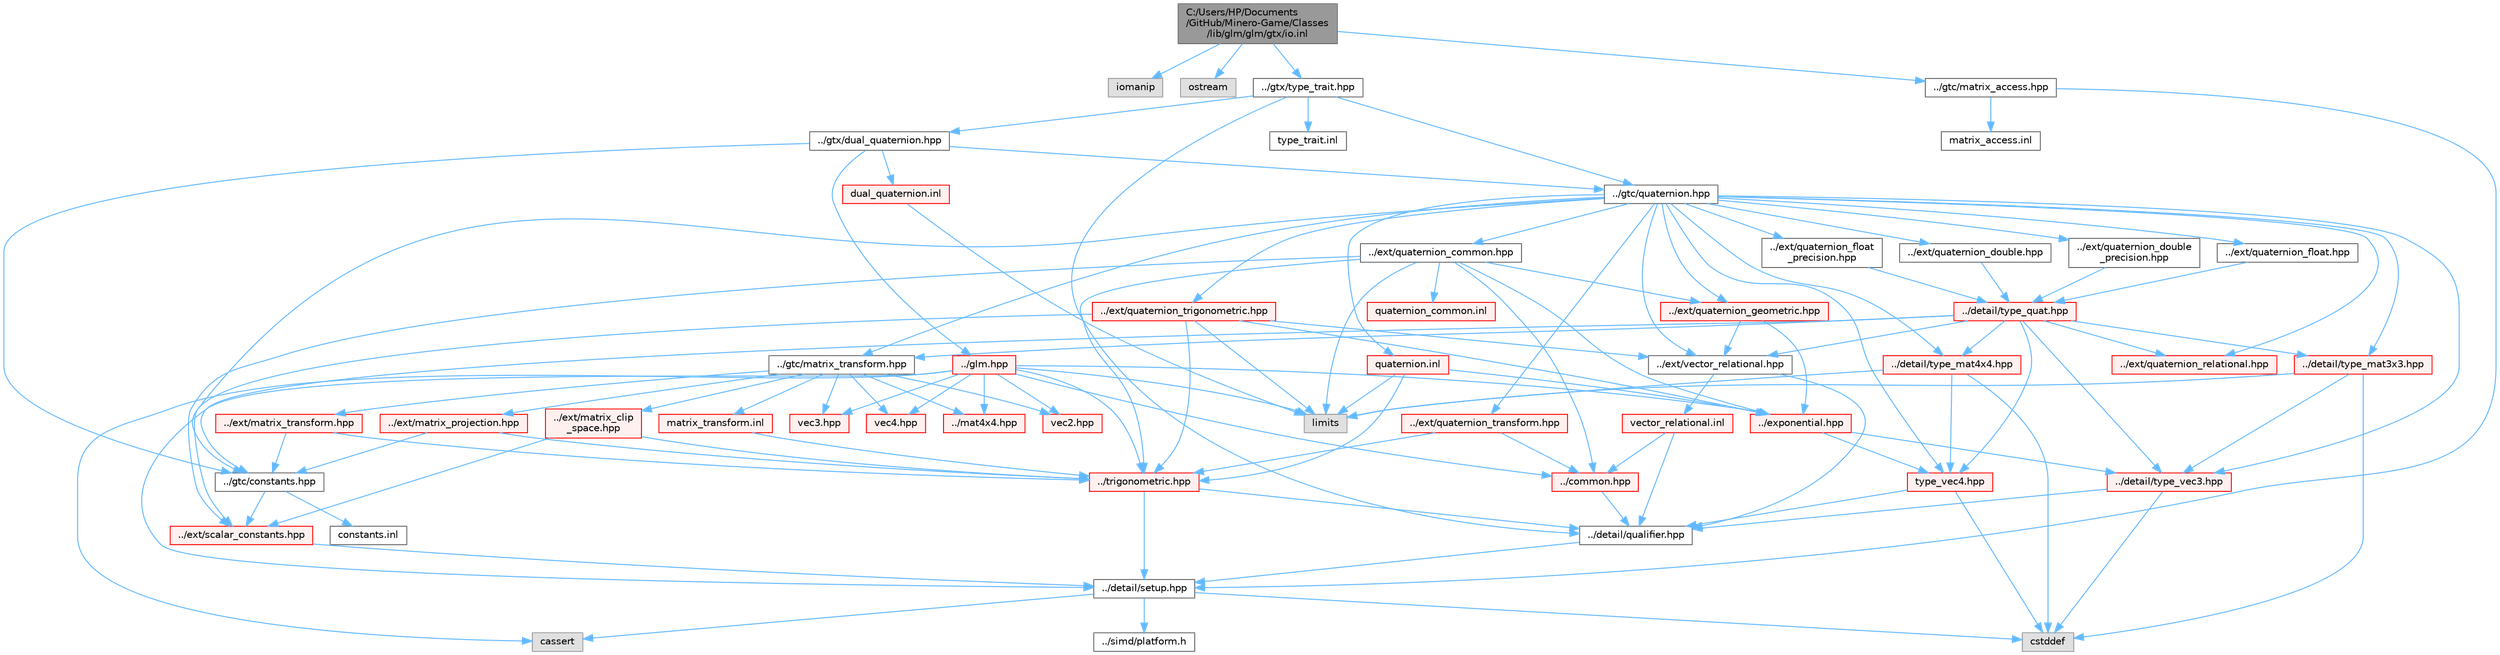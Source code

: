 digraph "C:/Users/HP/Documents/GitHub/Minero-Game/Classes/lib/glm/glm/gtx/io.inl"
{
 // LATEX_PDF_SIZE
  bgcolor="transparent";
  edge [fontname=Helvetica,fontsize=10,labelfontname=Helvetica,labelfontsize=10];
  node [fontname=Helvetica,fontsize=10,shape=box,height=0.2,width=0.4];
  Node1 [id="Node000001",label="C:/Users/HP/Documents\l/GitHub/Minero-Game/Classes\l/lib/glm/glm/gtx/io.inl",height=0.2,width=0.4,color="gray40", fillcolor="grey60", style="filled", fontcolor="black",tooltip=" "];
  Node1 -> Node2 [id="edge229_Node000001_Node000002",color="steelblue1",style="solid",tooltip=" "];
  Node2 [id="Node000002",label="iomanip",height=0.2,width=0.4,color="grey60", fillcolor="#E0E0E0", style="filled",tooltip=" "];
  Node1 -> Node3 [id="edge230_Node000001_Node000003",color="steelblue1",style="solid",tooltip=" "];
  Node3 [id="Node000003",label="ostream",height=0.2,width=0.4,color="grey60", fillcolor="#E0E0E0", style="filled",tooltip=" "];
  Node1 -> Node4 [id="edge231_Node000001_Node000004",color="steelblue1",style="solid",tooltip=" "];
  Node4 [id="Node000004",label="../gtc/matrix_access.hpp",height=0.2,width=0.4,color="grey40", fillcolor="white", style="filled",URL="$_classes_2lib_2glm_2glm_2gtc_2matrix__access_8hpp.html",tooltip=" "];
  Node4 -> Node5 [id="edge232_Node000004_Node000005",color="steelblue1",style="solid",tooltip=" "];
  Node5 [id="Node000005",label="../detail/setup.hpp",height=0.2,width=0.4,color="grey40", fillcolor="white", style="filled",URL="$_classes_2lib_2glm_2glm_2detail_2setup_8hpp.html",tooltip=" "];
  Node5 -> Node6 [id="edge233_Node000005_Node000006",color="steelblue1",style="solid",tooltip=" "];
  Node6 [id="Node000006",label="cassert",height=0.2,width=0.4,color="grey60", fillcolor="#E0E0E0", style="filled",tooltip=" "];
  Node5 -> Node7 [id="edge234_Node000005_Node000007",color="steelblue1",style="solid",tooltip=" "];
  Node7 [id="Node000007",label="cstddef",height=0.2,width=0.4,color="grey60", fillcolor="#E0E0E0", style="filled",tooltip=" "];
  Node5 -> Node8 [id="edge235_Node000005_Node000008",color="steelblue1",style="solid",tooltip=" "];
  Node8 [id="Node000008",label="../simd/platform.h",height=0.2,width=0.4,color="grey40", fillcolor="white", style="filled",URL="$_classes_2lib_2glm_2glm_2simd_2platform_8h.html",tooltip=" "];
  Node4 -> Node9 [id="edge236_Node000004_Node000009",color="steelblue1",style="solid",tooltip=" "];
  Node9 [id="Node000009",label="matrix_access.inl",height=0.2,width=0.4,color="grey40", fillcolor="white", style="filled",URL="$_classes_2lib_2glm_2glm_2gtc_2matrix__access_8inl.html",tooltip=" "];
  Node1 -> Node10 [id="edge237_Node000001_Node000010",color="steelblue1",style="solid",tooltip=" "];
  Node10 [id="Node000010",label="../gtx/type_trait.hpp",height=0.2,width=0.4,color="grey40", fillcolor="white", style="filled",URL="$_classes_2lib_2glm_2glm_2gtx_2type__trait_8hpp.html",tooltip=" "];
  Node10 -> Node11 [id="edge238_Node000010_Node000011",color="steelblue1",style="solid",tooltip=" "];
  Node11 [id="Node000011",label="../detail/qualifier.hpp",height=0.2,width=0.4,color="grey40", fillcolor="white", style="filled",URL="$_classes_2lib_2glm_2glm_2detail_2qualifier_8hpp.html",tooltip=" "];
  Node11 -> Node5 [id="edge239_Node000011_Node000005",color="steelblue1",style="solid",tooltip=" "];
  Node10 -> Node12 [id="edge240_Node000010_Node000012",color="steelblue1",style="solid",tooltip=" "];
  Node12 [id="Node000012",label="../gtc/quaternion.hpp",height=0.2,width=0.4,color="grey40", fillcolor="white", style="filled",URL="$_classes_2lib_2glm_2glm_2gtc_2quaternion_8hpp.html",tooltip=" "];
  Node12 -> Node13 [id="edge241_Node000012_Node000013",color="steelblue1",style="solid",tooltip=" "];
  Node13 [id="Node000013",label="../gtc/constants.hpp",height=0.2,width=0.4,color="grey40", fillcolor="white", style="filled",URL="$_classes_2lib_2glm_2glm_2gtc_2constants_8hpp.html",tooltip=" "];
  Node13 -> Node14 [id="edge242_Node000013_Node000014",color="steelblue1",style="solid",tooltip=" "];
  Node14 [id="Node000014",label="../ext/scalar_constants.hpp",height=0.2,width=0.4,color="red", fillcolor="#FFF0F0", style="filled",URL="$_classes_2lib_2glm_2glm_2ext_2scalar__constants_8hpp.html",tooltip=" "];
  Node14 -> Node5 [id="edge243_Node000014_Node000005",color="steelblue1",style="solid",tooltip=" "];
  Node13 -> Node17 [id="edge244_Node000013_Node000017",color="steelblue1",style="solid",tooltip=" "];
  Node17 [id="Node000017",label="constants.inl",height=0.2,width=0.4,color="grey40", fillcolor="white", style="filled",URL="$_classes_2lib_2glm_2glm_2gtc_2constants_8inl.html",tooltip=" "];
  Node12 -> Node18 [id="edge245_Node000012_Node000018",color="steelblue1",style="solid",tooltip=" "];
  Node18 [id="Node000018",label="../gtc/matrix_transform.hpp",height=0.2,width=0.4,color="grey40", fillcolor="white", style="filled",URL="$_classes_2lib_2glm_2glm_2gtc_2matrix__transform_8hpp.html",tooltip=" "];
  Node18 -> Node19 [id="edge246_Node000018_Node000019",color="steelblue1",style="solid",tooltip=" "];
  Node19 [id="Node000019",label="../mat4x4.hpp",height=0.2,width=0.4,color="red", fillcolor="#FFF0F0", style="filled",URL="$_classes_2lib_2glm_2glm_2mat4x4_8hpp.html",tooltip=" "];
  Node18 -> Node27 [id="edge247_Node000018_Node000027",color="steelblue1",style="solid",tooltip=" "];
  Node27 [id="Node000027",label="vec2.hpp",height=0.2,width=0.4,color="red", fillcolor="#FFF0F0", style="filled",URL="$_classes_2lib_2glm_2glm_2vec2_8hpp.html",tooltip=" "];
  Node18 -> Node42 [id="edge248_Node000018_Node000042",color="steelblue1",style="solid",tooltip=" "];
  Node42 [id="Node000042",label="vec3.hpp",height=0.2,width=0.4,color="red", fillcolor="#FFF0F0", style="filled",URL="$_classes_2lib_2glm_2glm_2vec3_8hpp.html",tooltip=" "];
  Node18 -> Node55 [id="edge249_Node000018_Node000055",color="steelblue1",style="solid",tooltip=" "];
  Node55 [id="Node000055",label="vec4.hpp",height=0.2,width=0.4,color="red", fillcolor="#FFF0F0", style="filled",URL="$_classes_2lib_2glm_2glm_2vec4_8hpp.html",tooltip=" "];
  Node18 -> Node141 [id="edge250_Node000018_Node000141",color="steelblue1",style="solid",tooltip=" "];
  Node141 [id="Node000141",label="../ext/matrix_projection.hpp",height=0.2,width=0.4,color="red", fillcolor="#FFF0F0", style="filled",URL="$_classes_2lib_2glm_2glm_2ext_2matrix__projection_8hpp.html",tooltip=" "];
  Node141 -> Node13 [id="edge251_Node000141_Node000013",color="steelblue1",style="solid",tooltip=" "];
  Node141 -> Node142 [id="edge252_Node000141_Node000142",color="steelblue1",style="solid",tooltip=" "];
  Node142 [id="Node000142",label="../trigonometric.hpp",height=0.2,width=0.4,color="red", fillcolor="#FFF0F0", style="filled",URL="$_classes_2lib_2glm_2glm_2trigonometric_8hpp.html",tooltip=" "];
  Node142 -> Node5 [id="edge253_Node000142_Node000005",color="steelblue1",style="solid",tooltip=" "];
  Node142 -> Node11 [id="edge254_Node000142_Node000011",color="steelblue1",style="solid",tooltip=" "];
  Node18 -> Node146 [id="edge255_Node000018_Node000146",color="steelblue1",style="solid",tooltip=" "];
  Node146 [id="Node000146",label="../ext/matrix_clip\l_space.hpp",height=0.2,width=0.4,color="red", fillcolor="#FFF0F0", style="filled",URL="$_classes_2lib_2glm_2glm_2ext_2matrix__clip__space_8hpp.html",tooltip=" "];
  Node146 -> Node14 [id="edge256_Node000146_Node000014",color="steelblue1",style="solid",tooltip=" "];
  Node146 -> Node142 [id="edge257_Node000146_Node000142",color="steelblue1",style="solid",tooltip=" "];
  Node18 -> Node148 [id="edge258_Node000018_Node000148",color="steelblue1",style="solid",tooltip=" "];
  Node148 [id="Node000148",label="../ext/matrix_transform.hpp",height=0.2,width=0.4,color="red", fillcolor="#FFF0F0", style="filled",URL="$_classes_2lib_2glm_2glm_2ext_2matrix__transform_8hpp.html",tooltip=" "];
  Node148 -> Node13 [id="edge259_Node000148_Node000013",color="steelblue1",style="solid",tooltip=" "];
  Node148 -> Node142 [id="edge260_Node000148_Node000142",color="steelblue1",style="solid",tooltip=" "];
  Node18 -> Node150 [id="edge261_Node000018_Node000150",color="steelblue1",style="solid",tooltip=" "];
  Node150 [id="Node000150",label="matrix_transform.inl",height=0.2,width=0.4,color="red", fillcolor="#FFF0F0", style="filled",URL="$_classes_2lib_2glm_2glm_2gtc_2matrix__transform_8inl.html",tooltip=" "];
  Node150 -> Node142 [id="edge262_Node000150_Node000142",color="steelblue1",style="solid",tooltip=" "];
  Node12 -> Node151 [id="edge263_Node000012_Node000151",color="steelblue1",style="solid",tooltip=" "];
  Node151 [id="Node000151",label="../ext/vector_relational.hpp",height=0.2,width=0.4,color="grey40", fillcolor="white", style="filled",URL="$_classes_2lib_2glm_2glm_2ext_2vector__relational_8hpp.html",tooltip=" "];
  Node151 -> Node11 [id="edge264_Node000151_Node000011",color="steelblue1",style="solid",tooltip=" "];
  Node151 -> Node152 [id="edge265_Node000151_Node000152",color="steelblue1",style="solid",tooltip=" "];
  Node152 [id="Node000152",label="vector_relational.inl",height=0.2,width=0.4,color="red", fillcolor="#FFF0F0", style="filled",URL="$_classes_2lib_2glm_2glm_2ext_2vector__relational_8inl.html",tooltip=" "];
  Node152 -> Node134 [id="edge266_Node000152_Node000134",color="steelblue1",style="solid",tooltip=" "];
  Node134 [id="Node000134",label="../common.hpp",height=0.2,width=0.4,color="red", fillcolor="#FFF0F0", style="filled",URL="$_classes_2lib_2glm_2glm_2common_8hpp.html",tooltip=" "];
  Node134 -> Node11 [id="edge267_Node000134_Node000011",color="steelblue1",style="solid",tooltip=" "];
  Node152 -> Node11 [id="edge268_Node000152_Node000011",color="steelblue1",style="solid",tooltip=" "];
  Node12 -> Node154 [id="edge269_Node000012_Node000154",color="steelblue1",style="solid",tooltip=" "];
  Node154 [id="Node000154",label="../ext/quaternion_common.hpp",height=0.2,width=0.4,color="grey40", fillcolor="white", style="filled",URL="$_classes_2lib_2glm_2glm_2ext_2quaternion__common_8hpp.html",tooltip=" "];
  Node154 -> Node14 [id="edge270_Node000154_Node000014",color="steelblue1",style="solid",tooltip=" "];
  Node154 -> Node155 [id="edge271_Node000154_Node000155",color="steelblue1",style="solid",tooltip=" "];
  Node155 [id="Node000155",label="../ext/quaternion_geometric.hpp",height=0.2,width=0.4,color="red", fillcolor="#FFF0F0", style="filled",URL="$_classes_2lib_2glm_2glm_2ext_2quaternion__geometric_8hpp.html",tooltip=" "];
  Node155 -> Node125 [id="edge272_Node000155_Node000125",color="steelblue1",style="solid",tooltip=" "];
  Node125 [id="Node000125",label="../exponential.hpp",height=0.2,width=0.4,color="red", fillcolor="#FFF0F0", style="filled",URL="$_classes_2lib_2glm_2glm_2exponential_8hpp.html",tooltip=" "];
  Node125 -> Node44 [id="edge273_Node000125_Node000044",color="steelblue1",style="solid",tooltip=" "];
  Node44 [id="Node000044",label="../detail/type_vec3.hpp",height=0.2,width=0.4,color="red", fillcolor="#FFF0F0", style="filled",URL="$_classes_2lib_2glm_2glm_2detail_2type__vec3_8hpp.html",tooltip=" "];
  Node44 -> Node11 [id="edge274_Node000044_Node000011",color="steelblue1",style="solid",tooltip=" "];
  Node44 -> Node7 [id="edge275_Node000044_Node000007",color="steelblue1",style="solid",tooltip=" "];
  Node125 -> Node22 [id="edge276_Node000125_Node000022",color="steelblue1",style="solid",tooltip=" "];
  Node22 [id="Node000022",label="type_vec4.hpp",height=0.2,width=0.4,color="red", fillcolor="#FFF0F0", style="filled",URL="$_classes_2lib_2glm_2glm_2detail_2type__vec4_8hpp.html",tooltip=" "];
  Node22 -> Node11 [id="edge277_Node000022_Node000011",color="steelblue1",style="solid",tooltip=" "];
  Node22 -> Node7 [id="edge278_Node000022_Node000007",color="steelblue1",style="solid",tooltip=" "];
  Node155 -> Node151 [id="edge279_Node000155_Node000151",color="steelblue1",style="solid",tooltip=" "];
  Node154 -> Node134 [id="edge280_Node000154_Node000134",color="steelblue1",style="solid",tooltip=" "];
  Node154 -> Node142 [id="edge281_Node000154_Node000142",color="steelblue1",style="solid",tooltip=" "];
  Node154 -> Node125 [id="edge282_Node000154_Node000125",color="steelblue1",style="solid",tooltip=" "];
  Node154 -> Node16 [id="edge283_Node000154_Node000016",color="steelblue1",style="solid",tooltip=" "];
  Node16 [id="Node000016",label="limits",height=0.2,width=0.4,color="grey60", fillcolor="#E0E0E0", style="filled",tooltip=" "];
  Node154 -> Node157 [id="edge284_Node000154_Node000157",color="steelblue1",style="solid",tooltip=" "];
  Node157 [id="Node000157",label="quaternion_common.inl",height=0.2,width=0.4,color="red", fillcolor="#FFF0F0", style="filled",URL="$_classes_2lib_2glm_2glm_2ext_2quaternion__common_8inl.html",tooltip=" "];
  Node12 -> Node159 [id="edge285_Node000012_Node000159",color="steelblue1",style="solid",tooltip=" "];
  Node159 [id="Node000159",label="../ext/quaternion_float.hpp",height=0.2,width=0.4,color="grey40", fillcolor="white", style="filled",URL="$_classes_2lib_2glm_2glm_2ext_2quaternion__float_8hpp.html",tooltip=" "];
  Node159 -> Node160 [id="edge286_Node000159_Node000160",color="steelblue1",style="solid",tooltip=" "];
  Node160 [id="Node000160",label="../detail/type_quat.hpp",height=0.2,width=0.4,color="red", fillcolor="#FFF0F0", style="filled",URL="$_classes_2lib_2glm_2glm_2detail_2type__quat_8hpp.html",tooltip=" "];
  Node160 -> Node96 [id="edge287_Node000160_Node000096",color="steelblue1",style="solid",tooltip=" "];
  Node96 [id="Node000096",label="../detail/type_mat3x3.hpp",height=0.2,width=0.4,color="red", fillcolor="#FFF0F0", style="filled",URL="$_classes_2lib_2glm_2glm_2detail_2type__mat3x3_8hpp.html",tooltip=" "];
  Node96 -> Node44 [id="edge288_Node000096_Node000044",color="steelblue1",style="solid",tooltip=" "];
  Node96 -> Node16 [id="edge289_Node000096_Node000016",color="steelblue1",style="solid",tooltip=" "];
  Node96 -> Node7 [id="edge290_Node000096_Node000007",color="steelblue1",style="solid",tooltip=" "];
  Node160 -> Node21 [id="edge291_Node000160_Node000021",color="steelblue1",style="solid",tooltip=" "];
  Node21 [id="Node000021",label="../detail/type_mat4x4.hpp",height=0.2,width=0.4,color="red", fillcolor="#FFF0F0", style="filled",URL="$_classes_2lib_2glm_2glm_2detail_2type__mat4x4_8hpp.html",tooltip=" "];
  Node21 -> Node22 [id="edge292_Node000021_Node000022",color="steelblue1",style="solid",tooltip=" "];
  Node21 -> Node16 [id="edge293_Node000021_Node000016",color="steelblue1",style="solid",tooltip=" "];
  Node21 -> Node7 [id="edge294_Node000021_Node000007",color="steelblue1",style="solid",tooltip=" "];
  Node160 -> Node44 [id="edge295_Node000160_Node000044",color="steelblue1",style="solid",tooltip=" "];
  Node160 -> Node22 [id="edge296_Node000160_Node000022",color="steelblue1",style="solid",tooltip=" "];
  Node160 -> Node151 [id="edge297_Node000160_Node000151",color="steelblue1",style="solid",tooltip=" "];
  Node160 -> Node161 [id="edge298_Node000160_Node000161",color="steelblue1",style="solid",tooltip=" "];
  Node161 [id="Node000161",label="../ext/quaternion_relational.hpp",height=0.2,width=0.4,color="red", fillcolor="#FFF0F0", style="filled",URL="$_classes_2lib_2glm_2glm_2ext_2quaternion__relational_8hpp.html",tooltip=" "];
  Node160 -> Node13 [id="edge299_Node000160_Node000013",color="steelblue1",style="solid",tooltip=" "];
  Node160 -> Node18 [id="edge300_Node000160_Node000018",color="steelblue1",style="solid",tooltip=" "];
  Node12 -> Node164 [id="edge301_Node000012_Node000164",color="steelblue1",style="solid",tooltip=" "];
  Node164 [id="Node000164",label="../ext/quaternion_float\l_precision.hpp",height=0.2,width=0.4,color="grey40", fillcolor="white", style="filled",URL="$_classes_2lib_2glm_2glm_2ext_2quaternion__float__precision_8hpp.html",tooltip=" "];
  Node164 -> Node160 [id="edge302_Node000164_Node000160",color="steelblue1",style="solid",tooltip=" "];
  Node12 -> Node165 [id="edge303_Node000012_Node000165",color="steelblue1",style="solid",tooltip=" "];
  Node165 [id="Node000165",label="../ext/quaternion_double.hpp",height=0.2,width=0.4,color="grey40", fillcolor="white", style="filled",URL="$_classes_2lib_2glm_2glm_2ext_2quaternion__double_8hpp.html",tooltip=" "];
  Node165 -> Node160 [id="edge304_Node000165_Node000160",color="steelblue1",style="solid",tooltip=" "];
  Node12 -> Node166 [id="edge305_Node000012_Node000166",color="steelblue1",style="solid",tooltip=" "];
  Node166 [id="Node000166",label="../ext/quaternion_double\l_precision.hpp",height=0.2,width=0.4,color="grey40", fillcolor="white", style="filled",URL="$_classes_2lib_2glm_2glm_2ext_2quaternion__double__precision_8hpp.html",tooltip=" "];
  Node166 -> Node160 [id="edge306_Node000166_Node000160",color="steelblue1",style="solid",tooltip=" "];
  Node12 -> Node161 [id="edge307_Node000012_Node000161",color="steelblue1",style="solid",tooltip=" "];
  Node12 -> Node155 [id="edge308_Node000012_Node000155",color="steelblue1",style="solid",tooltip=" "];
  Node12 -> Node167 [id="edge309_Node000012_Node000167",color="steelblue1",style="solid",tooltip=" "];
  Node167 [id="Node000167",label="../ext/quaternion_trigonometric.hpp",height=0.2,width=0.4,color="red", fillcolor="#FFF0F0", style="filled",URL="$_classes_2lib_2glm_2glm_2ext_2quaternion__trigonometric_8hpp.html",tooltip=" "];
  Node167 -> Node142 [id="edge310_Node000167_Node000142",color="steelblue1",style="solid",tooltip=" "];
  Node167 -> Node125 [id="edge311_Node000167_Node000125",color="steelblue1",style="solid",tooltip=" "];
  Node167 -> Node14 [id="edge312_Node000167_Node000014",color="steelblue1",style="solid",tooltip=" "];
  Node167 -> Node151 [id="edge313_Node000167_Node000151",color="steelblue1",style="solid",tooltip=" "];
  Node167 -> Node16 [id="edge314_Node000167_Node000016",color="steelblue1",style="solid",tooltip=" "];
  Node12 -> Node169 [id="edge315_Node000012_Node000169",color="steelblue1",style="solid",tooltip=" "];
  Node169 [id="Node000169",label="../ext/quaternion_transform.hpp",height=0.2,width=0.4,color="red", fillcolor="#FFF0F0", style="filled",URL="$_classes_2lib_2glm_2glm_2ext_2quaternion__transform_8hpp.html",tooltip=" "];
  Node169 -> Node134 [id="edge316_Node000169_Node000134",color="steelblue1",style="solid",tooltip=" "];
  Node169 -> Node142 [id="edge317_Node000169_Node000142",color="steelblue1",style="solid",tooltip=" "];
  Node12 -> Node96 [id="edge318_Node000012_Node000096",color="steelblue1",style="solid",tooltip=" "];
  Node12 -> Node21 [id="edge319_Node000012_Node000021",color="steelblue1",style="solid",tooltip=" "];
  Node12 -> Node44 [id="edge320_Node000012_Node000044",color="steelblue1",style="solid",tooltip=" "];
  Node12 -> Node22 [id="edge321_Node000012_Node000022",color="steelblue1",style="solid",tooltip=" "];
  Node12 -> Node171 [id="edge322_Node000012_Node000171",color="steelblue1",style="solid",tooltip=" "];
  Node171 [id="Node000171",label="quaternion.inl",height=0.2,width=0.4,color="red", fillcolor="#FFF0F0", style="filled",URL="$_classes_2lib_2glm_2glm_2gtc_2quaternion_8inl.html",tooltip=" "];
  Node171 -> Node142 [id="edge323_Node000171_Node000142",color="steelblue1",style="solid",tooltip=" "];
  Node171 -> Node125 [id="edge324_Node000171_Node000125",color="steelblue1",style="solid",tooltip=" "];
  Node171 -> Node16 [id="edge325_Node000171_Node000016",color="steelblue1",style="solid",tooltip=" "];
  Node10 -> Node174 [id="edge326_Node000010_Node000174",color="steelblue1",style="solid",tooltip=" "];
  Node174 [id="Node000174",label="../gtx/dual_quaternion.hpp",height=0.2,width=0.4,color="grey40", fillcolor="white", style="filled",URL="$_classes_2lib_2glm_2glm_2gtx_2dual__quaternion_8hpp.html",tooltip=" "];
  Node174 -> Node175 [id="edge327_Node000174_Node000175",color="steelblue1",style="solid",tooltip=" "];
  Node175 [id="Node000175",label="../glm.hpp",height=0.2,width=0.4,color="red", fillcolor="#FFF0F0", style="filled",URL="$_classes_2lib_2glm_2glm_2glm_8hpp.html",tooltip=" "];
  Node175 -> Node5 [id="edge328_Node000175_Node000005",color="steelblue1",style="solid",tooltip=" "];
  Node175 -> Node16 [id="edge329_Node000175_Node000016",color="steelblue1",style="solid",tooltip=" "];
  Node175 -> Node6 [id="edge330_Node000175_Node000006",color="steelblue1",style="solid",tooltip=" "];
  Node175 -> Node27 [id="edge331_Node000175_Node000027",color="steelblue1",style="solid",tooltip=" "];
  Node175 -> Node42 [id="edge332_Node000175_Node000042",color="steelblue1",style="solid",tooltip=" "];
  Node175 -> Node55 [id="edge333_Node000175_Node000055",color="steelblue1",style="solid",tooltip=" "];
  Node175 -> Node19 [id="edge334_Node000175_Node000019",color="steelblue1",style="solid",tooltip=" "];
  Node175 -> Node142 [id="edge335_Node000175_Node000142",color="steelblue1",style="solid",tooltip=" "];
  Node175 -> Node125 [id="edge336_Node000175_Node000125",color="steelblue1",style="solid",tooltip=" "];
  Node175 -> Node134 [id="edge337_Node000175_Node000134",color="steelblue1",style="solid",tooltip=" "];
  Node174 -> Node13 [id="edge338_Node000174_Node000013",color="steelblue1",style="solid",tooltip=" "];
  Node174 -> Node12 [id="edge339_Node000174_Node000012",color="steelblue1",style="solid",tooltip=" "];
  Node174 -> Node187 [id="edge340_Node000174_Node000187",color="steelblue1",style="solid",tooltip=" "];
  Node187 [id="Node000187",label="dual_quaternion.inl",height=0.2,width=0.4,color="red", fillcolor="#FFF0F0", style="filled",URL="$_classes_2lib_2glm_2glm_2gtx_2dual__quaternion_8inl.html",tooltip=" "];
  Node187 -> Node16 [id="edge341_Node000187_Node000016",color="steelblue1",style="solid",tooltip=" "];
  Node10 -> Node188 [id="edge342_Node000010_Node000188",color="steelblue1",style="solid",tooltip=" "];
  Node188 [id="Node000188",label="type_trait.inl",height=0.2,width=0.4,color="grey40", fillcolor="white", style="filled",URL="$_classes_2lib_2glm_2glm_2gtx_2type__trait_8inl.html",tooltip=" "];
}
